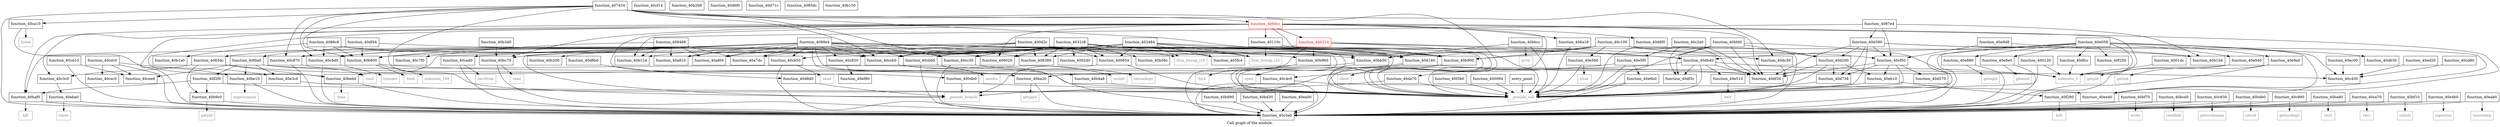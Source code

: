 digraph "Call graph of the module." {
  label="Call graph of the module.";
  node [shape=record];

  Node_function_40b3d0 [label="{function_40b3d0}"];
  Node_function_40b4a8 [label="{function_40b4a8}"];
  Node_function_40cdc0 [label="{function_40cdc0}"];
  Node_function_40b58c [label="{function_40b58c}"];
  Node_function_40b800 [label="{function_40b800}"];
  Node_function_40b890 [label="{function_40b890}"];
  Node_function_40b900 [label="{function_40b900}"];
  Node_function_40b960 [label="{function_40b960}"];
  Node_function_40c820 [label="{function_40c820}"];
  Node_function_40bbcc [label="{function_40bbcc}"];
  Node_function_40bf70 [label="{function_40bf70}"];
  Node_function_40cad0 [label="{function_40cad0}"];
  Node_function_40bfd0 [label="{function_40bfd0}"];
  Node_function_40bc70 [label="{function_40bc70}"];
  Node_function_40ccb0 [label="{function_40ccb0}"];
  Node_function_40b9c0 [label="{function_40b9c0}"];
  Node_function_40c870 [label="{function_40c870}"];
  Node_function_40c8d0 [label="{function_40c8d0}"];
  Node_function_40c100 [label="{function_40c100}"];
  Node_function_40c2a0 [label="{function_40c2a0}"];
  Node_function_40cb50 [label="{function_40cb50}"];
  Node_function_40c3a0 [label="{function_40c3a0}"];
  Node_function_40bcd0 [label="{function_40bcd0}"];
  Node_function_40c930 [label="{function_40c930}"];
  Node_function_40ba20 [label="{function_40ba20}"];
  Node_function_40cf50 [label="{function_40cf50}"];
  Node_function_40c3c0 [label="{function_40c3c0}"];
  Node_function_40bd30 [label="{function_40bd30}"];
  Node_function_40c430 [label="{function_40c430}"];
  Node_function_40cd10 [label="{function_40cd10}"];
  Node_function_40cec0 [label="{function_40cec0}"];
  Node_function_40bdb0 [label="{function_40bdb0}"];
  Node_function_40c990 [label="{function_40c990}"];
  Node_function_40be10 [label="{function_40be10}"];
  Node_function_40ca10 [label="{function_40ca10}"];
  Node_function_40ba80 [label="{function_40ba80}"];
  Node_function_40beb0 [label="{function_40beb0}"];
  Node_function_40baf0 [label="{function_40baf0}"];
  Node_function_40bb50 [label="{function_40bb50}"];
  Node_function_40ca70 [label="{function_40ca70}"];
  Node_function_40bf10 [label="{function_40bf10}"];
  Node_function_40cbb0 [label="{function_40cbb0}"];
  Node_function_40c4c0 [label="{function_40c4c0}"];
  Node_function_40cee8 [label="{function_40cee8}"];
  Node_function_40cc30 [label="{function_40cc30}"];
  Node_function_40c7f0 [label="{function_40c7f0}"];
  Node_close [color="gray50", fontcolor="gray50", label="{close}"];
  Node_fork [color="gray50", fontcolor="gray50", label="{fork}"];
  Node_function_40cf14 [label="{function_40cf14}"];
  Node_function_40b1e0 [label="{function_40b1e0}"];
  Node_function_40b200 [label="{function_40b200}"];
  Node_function_40b268 [label="{function_40b268}"];
  Node_function_40cd80 [label="{function_40cd80}"];
  Node_function_40d738 [label="{function_40d738}"];
  Node_function_40d8b0 [label="{function_40d8b0}"];
  Node_function_40d8d0 [label="{function_40d8d0}"];
  Node_function_40d8f0 [label="{function_40d8f0}"];
  Node_function_40db40 [label="{function_40db40}"];
  Node_function_40dc30 [label="{function_40dc30}"];
  Node_function_40d140 [label="{function_40d140}"];
  Node_function_40d200 [label="{function_40d200}"];
  Node_function_40d390 [label="{function_40d390}"];
  Node_function_40d570 [label="{function_40d570}"];
  Node_function_40d630 [label="{function_40d630}"];
  Node_function_40d6f0 [label="{function_40d6f0}"];
  Node_function_40d71c [label="{function_40d71c}"];
  Node_geteuid [color="gray50", fontcolor="gray50", label="{geteuid}"];
  Node_getgid [color="gray50", fontcolor="gray50", label="{getgid}"];
  Node_getuid [color="gray50", fontcolor="gray50", label="{getuid}"];
  Node_nanosleep [color="gray50", fontcolor="gray50", label="{nanosleep}"];
  Node_times [color="gray50", fontcolor="gray50", label="{times}"];
  Node_brk [color="gray50", fontcolor="gray50", label="{brk}"];
  Node_llvm_bswap_i32 [color="gray50", fontcolor="gray50", label="{llvm_bswap_i32}"];
  Node_llvm_bswap_i16 [color="gray50", fontcolor="gray50", label="{llvm_bswap_i16}"];
  Node_function_40de70 [label="{function_40de70}"];
  Node_function_40df34 [label="{function_40df34}"];
  Node_function_40df3c [label="{function_40df3c}"];
  Node_function_40df44 [label="{function_40df44}"];
  Node_function_40dfcc [label="{function_40dfcc}"];
  Node_function_40e058 [label="{function_40e058}"];
  Node_function_40e3c0 [label="{function_40e3c0}"];
  Node_function_40e4b0 [label="{function_40e4b0}"];
  Node_function_40e510 [label="{function_40e510}"];
  Node_function_40e560 [label="{function_40e560}"];
  Node_function_40e5f0 [label="{function_40e5f0}"];
  Node_function_40e6b0 [label="{function_40e6b0}"];
  Node_function_40e880 [label="{function_40e880}"];
  Node_function_40e8e0 [label="{function_40e8e0}"];
  Node_function_40e940 [label="{function_40e940}"];
  Node_function_40e9a0 [label="{function_40e9a0}"];
  Node_function_40ea00 [label="{function_40ea00}"];
  Node_function_40eab0 [label="{function_40eab0}"];
  Node_function_40eb10 [label="{function_40eb10}"];
  Node_function_40eba0 [label="{function_40eba0}"];
  Node_function_40ec00 [label="{function_40ec00}"];
  Node_function_40ed20 [label="{function_40ed20}"];
  Node_function_40ee40 [label="{function_40ee40}"];
  Node_function_40ef80 [label="{function_40ef80}"];
  Node_function_40f0a0 [label="{function_40f0a0}"];
  Node_function_40f250 [label="{function_40f250}"];
  Node_function_40f280 [label="{function_40f280}"];
  Node_function_40f2f0 [label="{function_40f2f0}"];
  Node_function_40f3b0 [label="{function_40f3b0}"];
  Node_unknown_0 [color="gray50", fontcolor="gray50", label="{unknown_0}"];
  Node_unknown_100 [color="gray50", fontcolor="gray50", label="{unknown_100}"];
  Node_fcntl [color="gray50", fontcolor="gray50", label="{fcntl}"];
  Node_getpid [color="gray50", fontcolor="gray50", label="{getpid}"];
  Node_getppid [color="gray50", fontcolor="gray50", label="{getppid}"];
  Node_ioctl [color="gray50", fontcolor="gray50", label="{ioctl}"];
  Node_kill [color="gray50", fontcolor="gray50", label="{kill}"];
  Node_open [color="gray50", fontcolor="gray50", label="{open}"];
  Node_prctl [color="gray50", fontcolor="gray50", label="{prctl}"];
  Node_read [color="gray50", fontcolor="gray50", label="{read}"];
  Node_readlink [color="gray50", fontcolor="gray50", label="{readlink}"];
  Node_setsid [color="gray50", fontcolor="gray50", label="{setsid}"];
  Node_sigprocmask [color="gray50", fontcolor="gray50", label="{sigprocmask}"];
  Node_time [color="gray50", fontcolor="gray50", label="{time}"];
  Node_unlink [color="gray50", fontcolor="gray50", label="{unlink}"];
  Node_write [color="gray50", fontcolor="gray50", label="{write}"];
  Node_bind [color="gray50", fontcolor="gray50", label="{bind}"];
  Node_connect [color="gray50", fontcolor="gray50", label="{connect}"];
  Node_getsockname [color="gray50", fontcolor="gray50", label="{getsockname}"];
  Node_getsockopt [color="gray50", fontcolor="gray50", label="{getsockopt}"];
  Node_listen [color="gray50", fontcolor="gray50", label="{listen}"];
  Node_recv [color="gray50", fontcolor="gray50", label="{recv}"];
  Node_recvfrom [color="gray50", fontcolor="gray50", label="{recvfrom}"];
  Node_send [color="gray50", fontcolor="gray50", label="{send}"];
  Node_sendto [color="gray50", fontcolor="gray50", label="{sendto}"];
  Node_setsockopt [color="gray50", fontcolor="gray50", label="{setsockopt}"];
  Node_socket [color="gray50", fontcolor="gray50", label="{socket}"];
  Node_sigaction [color="gray50", fontcolor="gray50", label="{sigaction}"];
  Node_exit [color="gray50", fontcolor="gray50", label="{exit}"];
  Node_fstat [color="gray50", fontcolor="gray50", label="{fstat}"];
  Node_getegid [color="gray50", fontcolor="gray50", label="{getegid}"];
  Node___pseudo_call [color="gray50", fontcolor="gray50", label="{__pseudo_call}"];
  Node___pseudo_branch [color="gray50", fontcolor="gray50", label="{__pseudo_branch}"];
  Node_function_400094 [label="{function_400094}"];
  Node_function_400120 [label="{function_400120}"];
  Node_function_4001dc [label="{function_4001dc}"];
  Node_entry_point [label="{entry_point}"];
  Node_function_4002d0 [label="{function_4002d0}"];
  Node_function_400324 [color="red", fontcolor="red", label="{function_400324}"];
  Node_function_4004b0 [label="{function_4004b0}"];
  Node_function_400854 [label="{function_400854}"];
  Node_function_400d2c [label="{function_400d2c}"];
  Node_function_40110c [label="{function_40110c}"];
  Node_function_402484 [label="{function_402484}"];
  Node_function_4031c8 [label="{function_4031c8}"];
  Node_function_405fc4 [label="{function_405fc4}"];
  Node_function_406020 [label="{function_406020}"];
  Node_function_4060cc [color="red", fontcolor="red", label="{function_4060cc}"];
  Node_function_406a18 [label="{function_406a18}"];
  Node_function_407434 [label="{function_407434}"];
  Node_function_408380 [label="{function_408380}"];
  Node_function_4083dc [label="{function_4083dc}"];
  Node_function_408488 [label="{function_408488}"];
  Node_function_4085dc [label="{function_4085dc}"];
  Node_function_4086c8 [label="{function_4086c8}"];
  Node_function_4087e4 [label="{function_4087e4}"];
  Node_function_4089e4 [label="{function_4089e4}"];
  Node_function_40a7dc [label="{function_40a7dc}"];
  Node_function_40a810 [label="{function_40a810}"];
  Node_function_40a8f4 [label="{function_40a8f4}"];
  Node_function_40a9d8 [label="{function_40a9d8}"];
  Node_function_40b124 [label="{function_40b124}"];
  Node_function_40b150 [label="{function_40b150}"];
  Node_function_40b1b4 [label="{function_40b1b4}"];
  Node_function_40b3d0 -> Node_function_40bc70;
  Node_function_40b4a8 -> Node___pseudo_call;
  Node_function_40cdc0 -> Node_function_40c3a0;
  Node_function_40cdc0 -> Node_function_40cec0;
  Node_function_40cdc0 -> Node_function_40cee8;
  Node_function_40cdc0 -> Node_function_40e3c0;
  Node_function_40b800 -> Node_unknown_0;
  Node_function_40b800 -> Node_unknown_100;
  Node_function_40b800 -> Node_fcntl;
  Node_function_40b890 -> Node_function_40c3a0;
  Node_function_40b900 -> Node_function_40c3a0;
  Node_function_40b900 -> Node_close;
  Node_function_40b960 -> Node_function_40c3a0;
  Node_function_40b960 -> Node_fork;
  Node_function_40c820 -> Node_function_40ef80;
  Node_function_40bbcc -> Node_function_40bb50;
  Node_function_40bbcc -> Node_prctl;
  Node_function_40bbcc -> Node___pseudo_call;
  Node_function_40bf70 -> Node_function_40c3a0;
  Node_function_40bf70 -> Node_write;
  Node_function_40cad0 -> Node_function_40c3a0;
  Node_function_40cad0 -> Node_recvfrom;
  Node_function_40bfd0 -> Node_function_40b900;
  Node_function_40bfd0 -> Node_function_40c3a0;
  Node_function_40bfd0 -> Node_function_40d200;
  Node_function_40bfd0 -> Node_function_40df34;
  Node_function_40bfd0 -> Node_function_40df3c;
  Node_function_40bfd0 -> Node___pseudo_call;
  Node_function_40bc70 -> Node_function_40c3a0;
  Node_function_40bc70 -> Node_read;
  Node_function_40ccb0 -> Node_function_40c3a0;
  Node_function_40ccb0 -> Node_socket;
  Node_function_40b9c0 -> Node_function_40c3a0;
  Node_function_40b9c0 -> Node_getpid;
  Node_function_40c870 -> Node_function_40c3a0;
  Node_function_40c870 -> Node_bind;
  Node_function_40c8d0 -> Node_function_40c3a0;
  Node_function_40c8d0 -> Node_connect;
  Node_function_40c100 -> Node_function_40b800;
  Node_function_40c100 -> Node_function_40b900;
  Node_function_40c100 -> Node_function_40c3a0;
  Node_function_40c100 -> Node_function_40cf50;
  Node_function_40c100 -> Node_function_40bb50;
  Node_function_40c100 -> Node_function_40d140;
  Node_function_40c100 -> Node_function_40d200;
  Node_function_40c100 -> Node_function_40df34;
  Node_function_40c100 -> Node_function_40e560;
  Node_function_40c2a0 -> Node_function_40df34;
  Node_function_40c2a0 -> Node_function_40df3c;
  Node_function_40c2a0 -> Node_function_40e5f0;
  Node_function_40cb50 -> Node_function_40c3a0;
  Node_function_40cb50 -> Node_send;
  Node_function_40bcd0 -> Node_function_40c3a0;
  Node_function_40bcd0 -> Node_readlink;
  Node_function_40c930 -> Node_function_40c3a0;
  Node_function_40c930 -> Node_getsockname;
  Node_function_40ba20 -> Node_function_40c3a0;
  Node_function_40ba20 -> Node_getppid;
  Node_function_40cf50 -> Node_function_40d738;
  Node_function_40cf50 -> Node_function_40d570;
  Node_function_40cf50 -> Node_function_40df34;
  Node_function_40cf50 -> Node_function_40eb10;
  Node_function_40cf50 -> Node___pseudo_call;
  Node_function_40c3c0 -> Node_function_40eba0;
  Node_function_40bd30 -> Node_function_40c3a0;
  Node_function_40cd10 -> Node_function_40c3a0;
  Node_function_40cd10 -> Node_function_40cee8;
  Node_function_40bdb0 -> Node_function_40c3a0;
  Node_function_40bdb0 -> Node_setsid;
  Node_function_40c990 -> Node_function_40c3a0;
  Node_function_40c990 -> Node_getsockopt;
  Node_function_40be10 -> Node_function_40c3a0;
  Node_function_40be10 -> Node_sigprocmask;
  Node_function_40ca10 -> Node_function_40c3a0;
  Node_function_40ca10 -> Node_listen;
  Node_function_40ba80 -> Node_function_40c3a0;
  Node_function_40ba80 -> Node_ioctl;
  Node_function_40beb0 -> Node_function_40c3a0;
  Node_function_40beb0 -> Node_time;
  Node_function_40baf0 -> Node_function_40c3a0;
  Node_function_40baf0 -> Node_kill;
  Node_function_40bb50 -> Node_function_40c3a0;
  Node_function_40bb50 -> Node_open;
  Node_function_40ca70 -> Node_function_40c3a0;
  Node_function_40ca70 -> Node_recv;
  Node_function_40bf10 -> Node_function_40c3a0;
  Node_function_40bf10 -> Node_unlink;
  Node_function_40cbb0 -> Node_function_40c3a0;
  Node_function_40cbb0 -> Node_sendto;
  Node_function_40c4c0 -> Node_function_40ee40;
  Node_function_40c4c0 -> Node___pseudo_branch;
  Node_function_40cc30 -> Node_function_40c3a0;
  Node_function_40cc30 -> Node_setsockopt;
  Node_function_40cd80 -> Node_function_40c430;
  Node_function_40d738 -> Node___pseudo_call;
  Node_function_40d8b0 -> Node_function_40d8d0;
  Node_function_40d8d0 -> Node___pseudo_branch;
  Node_function_40d8f0 -> Node___pseudo_call;
  Node_function_40db40 -> Node_function_40de70;
  Node_function_40db40 -> Node_function_40df34;
  Node_function_40db40 -> Node_function_40df3c;
  Node_function_40db40 -> Node_function_40e510;
  Node_function_40db40 -> Node_unknown_0;
  Node_function_40db40 -> Node___pseudo_call;
  Node_function_40dc30 -> Node___pseudo_call;
  Node_function_40d140 -> Node_function_40c3a0;
  Node_function_40d140 -> Node_function_40c430;
  Node_function_40d140 -> Node___pseudo_call;
  Node_function_40d200 -> Node_function_40d738;
  Node_function_40d200 -> Node_function_40df34;
  Node_function_40d200 -> Node_function_40eb10;
  Node_function_40d200 -> Node___pseudo_call;
  Node_function_40d390 -> Node_function_40cf50;
  Node_function_40d390 -> Node_function_40d738;
  Node_function_40d390 -> Node_function_40d200;
  Node_function_40d390 -> Node_function_40d630;
  Node_function_40d390 -> Node_function_40df34;
  Node_function_40d390 -> Node_function_40ee40;
  Node_function_40d390 -> Node___pseudo_call;
  Node_function_40de70 -> Node___pseudo_call;
  Node_function_40de70 -> Node___pseudo_branch;
  Node_function_40df44 -> Node_function_40b800;
  Node_function_40df44 -> Node_function_40bb50;
  Node_function_40df44 -> Node_function_40f0a0;
  Node_function_40dfcc -> Node_unknown_0;
  Node_function_40e058 -> Node_function_40c3a0;
  Node_function_40e058 -> Node_function_40c430;
  Node_function_40e058 -> Node_function_40db40;
  Node_function_40e058 -> Node_function_40dfcc;
  Node_function_40e058 -> Node_function_40e880;
  Node_function_40e058 -> Node_function_40e8e0;
  Node_function_40e058 -> Node_function_40e940;
  Node_function_40e058 -> Node_function_40e9a0;
  Node_function_40e058 -> Node_function_40ee40;
  Node_function_40e058 -> Node_function_40f250;
  Node_function_40e058 -> Node_unknown_0;
  Node_function_40e058 -> Node___pseudo_call;
  Node_function_40e3c0 -> Node___pseudo_call;
  Node_function_40e4b0 -> Node_function_40c3a0;
  Node_function_40e4b0 -> Node_sigaction;
  Node_function_40e510 -> Node_exit;
  Node_function_40e560 -> Node_fstat;
  Node_function_40e560 -> Node___pseudo_call;
  Node_function_40e5f0 -> Node_function_40c4c0;
  Node_function_40e5f0 -> Node_function_40e6b0;
  Node_function_40e5f0 -> Node___pseudo_call;
  Node_function_40e6b0 -> Node_function_40c3a0;
  Node_function_40e6b0 -> Node___pseudo_call;
  Node_function_40e880 -> Node_function_40c3a0;
  Node_function_40e880 -> Node_getegid;
  Node_function_40e8e0 -> Node_function_40c3a0;
  Node_function_40e8e0 -> Node_geteuid;
  Node_function_40e940 -> Node_function_40c3a0;
  Node_function_40e940 -> Node_getgid;
  Node_function_40e9a0 -> Node_function_40c3a0;
  Node_function_40e9a0 -> Node_getuid;
  Node_function_40ea00 -> Node_function_40c3a0;
  Node_function_40eab0 -> Node_function_40c3a0;
  Node_function_40eab0 -> Node_nanosleep;
  Node_function_40eb10 -> Node_function_40f280;
  Node_function_40eb10 -> Node___pseudo_call;
  Node_function_40eba0 -> Node_function_40c3a0;
  Node_function_40eba0 -> Node_times;
  Node_function_40ec00 -> Node_function_40c430;
  Node_function_40ed20 -> Node_function_40c430;
  Node_function_40f0a0 -> Node_function_40be10;
  Node_function_40f0a0 -> Node_function_40cee8;
  Node_function_40f0a0 -> Node_function_40df34;
  Node_function_40f0a0 -> Node_function_40e3c0;
  Node_function_40f0a0 -> Node_function_40f2f0;
  Node_function_40f0a0 -> Node___pseudo_call;
  Node_function_40f280 -> Node_function_40c3a0;
  Node_function_40f280 -> Node_brk;
  Node_function_40f2f0 -> Node_function_40b9c0;
  Node_function_40f2f0 -> Node_function_40baf0;
  Node_function_40f2f0 -> Node___pseudo_call;
  Node_function_40f3b0 -> Node___pseudo_call;
  Node_function_400094 -> Node___pseudo_call;
  Node_function_400120 -> Node_unknown_0;
  Node_function_400120 -> Node___pseudo_call;
  Node_function_4001dc -> Node_unknown_0;
  Node_entry_point -> Node___pseudo_call;
  Node_function_400324 -> Node_function_40b960;
  Node_function_400324 -> Node_function_40ba20;
  Node_function_400324 -> Node_function_40baf0;
  Node_function_400324 -> Node_function_40db40;
  Node_function_400324 -> Node_function_40dc30;
  Node_function_400324 -> Node___pseudo_call;
  Node_function_4004b0 -> Node___pseudo_call;
  Node_function_4004b0 -> Node___pseudo_branch;
  Node_function_400854 -> Node___pseudo_call;
  Node_function_400854 -> Node___pseudo_branch;
  Node_function_400d2c -> Node_function_40ccb0;
  Node_function_400d2c -> Node_function_40c870;
  Node_function_400d2c -> Node_function_40c8d0;
  Node_function_400d2c -> Node_function_40cb50;
  Node_function_400d2c -> Node_function_40d140;
  Node_function_400d2c -> Node_llvm_bswap_i32;
  Node_function_400d2c -> Node___pseudo_call;
  Node_function_400d2c -> Node_function_400854;
  Node_function_400d2c -> Node_function_408380;
  Node_function_40110c -> Node_llvm_bswap_i32;
  Node_function_40110c -> Node___pseudo_call;
  Node_function_402484 -> Node_function_40b900;
  Node_function_402484 -> Node_function_40ccb0;
  Node_function_402484 -> Node_function_40cbb0;
  Node_function_402484 -> Node_function_40cc30;
  Node_function_402484 -> Node_function_40d140;
  Node_function_402484 -> Node_llvm_bswap_i32;
  Node_function_402484 -> Node_llvm_bswap_i16;
  Node_function_402484 -> Node___pseudo_call;
  Node_function_402484 -> Node_function_400854;
  Node_function_402484 -> Node_function_405fc4;
  Node_function_402484 -> Node_function_406020;
  Node_function_402484 -> Node_function_408380;
  Node_function_4031c8 -> Node_function_40b58c;
  Node_function_4031c8 -> Node_function_40b900;
  Node_function_4031c8 -> Node_function_40c820;
  Node_function_4031c8 -> Node_function_40bc70;
  Node_function_4031c8 -> Node_function_40ccb0;
  Node_function_4031c8 -> Node_function_40bb50;
  Node_function_4031c8 -> Node_function_40cbb0;
  Node_function_4031c8 -> Node_function_40cc30;
  Node_function_4031c8 -> Node_function_40d140;
  Node_function_4031c8 -> Node_llvm_bswap_i16;
  Node_function_4031c8 -> Node___pseudo_call;
  Node_function_4031c8 -> Node_function_4002d0;
  Node_function_4031c8 -> Node_function_400854;
  Node_function_4031c8 -> Node_function_405fc4;
  Node_function_4031c8 -> Node_function_406020;
  Node_function_4031c8 -> Node_function_408380;
  Node_function_4031c8 -> Node_function_40a7dc;
  Node_function_4031c8 -> Node_function_40a810;
  Node_function_4031c8 -> Node_function_40a8f4;
  Node_function_4031c8 -> Node_function_40b124;
  Node_function_4031c8 -> Node_function_40b1b4;
  Node_function_4060cc -> Node_function_40b900;
  Node_function_4060cc -> Node_function_40bc70;
  Node_function_4060cc -> Node_function_40c3c0;
  Node_function_4060cc -> Node_function_40be10;
  Node_function_4060cc -> Node_function_40beb0;
  Node_function_4060cc -> Node_function_40baf0;
  Node_function_4060cc -> Node_function_40d8f0;
  Node_function_4060cc -> Node_function_40df34;
  Node_function_4060cc -> Node_function_40ee40;
  Node_function_4060cc -> Node_unknown_0;
  Node_function_4060cc -> Node___pseudo_call;
  Node_function_4060cc -> Node_function_400324;
  Node_function_4060cc -> Node_function_4004b0;
  Node_function_4060cc -> Node_function_40110c;
  Node_function_4060cc -> Node_function_406020;
  Node_function_4060cc -> Node_function_406a18;
  Node_function_406a18 -> Node___pseudo_call;
  Node_function_407434 -> Node_function_40b800;
  Node_function_407434 -> Node_function_40b900;
  Node_function_407434 -> Node_function_40ccb0;
  Node_function_407434 -> Node_function_40c870;
  Node_function_407434 -> Node_function_40c8d0;
  Node_function_407434 -> Node_function_40c3a0;
  Node_function_407434 -> Node_function_40ca10;
  Node_function_407434 -> Node_function_40cc30;
  Node_function_407434 -> Node_function_40dc30;
  Node_function_407434 -> Node___pseudo_call;
  Node_function_407434 -> Node___pseudo_branch;
  Node_function_407434 -> Node_function_4060cc;
  Node_function_4083dc -> Node_function_40b9c0;
  Node_function_4083dc -> Node_function_40ba20;
  Node_function_4083dc -> Node_function_40c3c0;
  Node_function_4083dc -> Node_function_40beb0;
  Node_function_408488 -> Node_function_40c7f0;
  Node_function_408488 -> Node_function_40a7dc;
  Node_function_408488 -> Node_function_40a810;
  Node_function_408488 -> Node_function_40a8f4;
  Node_function_408488 -> Node_function_40b124;
  Node_function_4086c8 -> Node_function_40b800;
  Node_function_4086c8 -> Node_function_40b900;
  Node_function_4086c8 -> Node_function_40ccb0;
  Node_function_4086c8 -> Node_function_40c8d0;
  Node_function_4086c8 -> Node_function_40b1e0;
  Node_function_4087e4 -> Node_function_40cf50;
  Node_function_4087e4 -> Node_function_40d390;
  Node_function_4087e4 -> Node_function_40b124;
  Node_function_4087e4 -> Node_function_40b1b4;
  Node_function_4089e4 -> Node_function_40b4a8;
  Node_function_4089e4 -> Node_function_40b800;
  Node_function_4089e4 -> Node_function_40b900;
  Node_function_4089e4 -> Node_function_40b960;
  Node_function_4089e4 -> Node_function_40c820;
  Node_function_4089e4 -> Node_function_40cad0;
  Node_function_4089e4 -> Node_function_40ccb0;
  Node_function_4089e4 -> Node_function_40c8d0;
  Node_function_4089e4 -> Node_function_40cb50;
  Node_function_4089e4 -> Node_function_40beb0;
  Node_function_4089e4 -> Node_function_40cbb0;
  Node_function_4089e4 -> Node_function_40c4c0;
  Node_function_4089e4 -> Node_function_40cc30;
  Node_function_4089e4 -> Node_function_40b200;
  Node_function_4089e4 -> Node_function_40db40;
  Node_function_4089e4 -> Node_function_40d140;
  Node_function_4089e4 -> Node___pseudo_call;
  Node_function_4089e4 -> Node___pseudo_branch;
  Node_function_4089e4 -> Node_function_406020;
  Node_function_4089e4 -> Node_function_408380;
  Node_function_4089e4 -> Node_function_4083dc;
  Node_function_4089e4 -> Node_function_40a7dc;
  Node_function_4089e4 -> Node_function_40a810;
  Node_function_4089e4 -> Node_function_40a8f4;
  Node_function_40a9d8 -> Node_function_40cf50;
  Node_function_40a9d8 -> Node_function_40b1b4;
}
